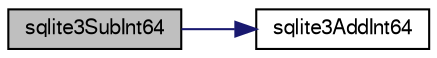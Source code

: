 digraph "sqlite3SubInt64"
{
  edge [fontname="FreeSans",fontsize="10",labelfontname="FreeSans",labelfontsize="10"];
  node [fontname="FreeSans",fontsize="10",shape=record];
  rankdir="LR";
  Node720991 [label="sqlite3SubInt64",height=0.2,width=0.4,color="black", fillcolor="grey75", style="filled", fontcolor="black"];
  Node720991 -> Node720992 [color="midnightblue",fontsize="10",style="solid",fontname="FreeSans"];
  Node720992 [label="sqlite3AddInt64",height=0.2,width=0.4,color="black", fillcolor="white", style="filled",URL="$sqlite3_8c.html#a3a8d0bd2168f97a58e0205410aac197a"];
}
